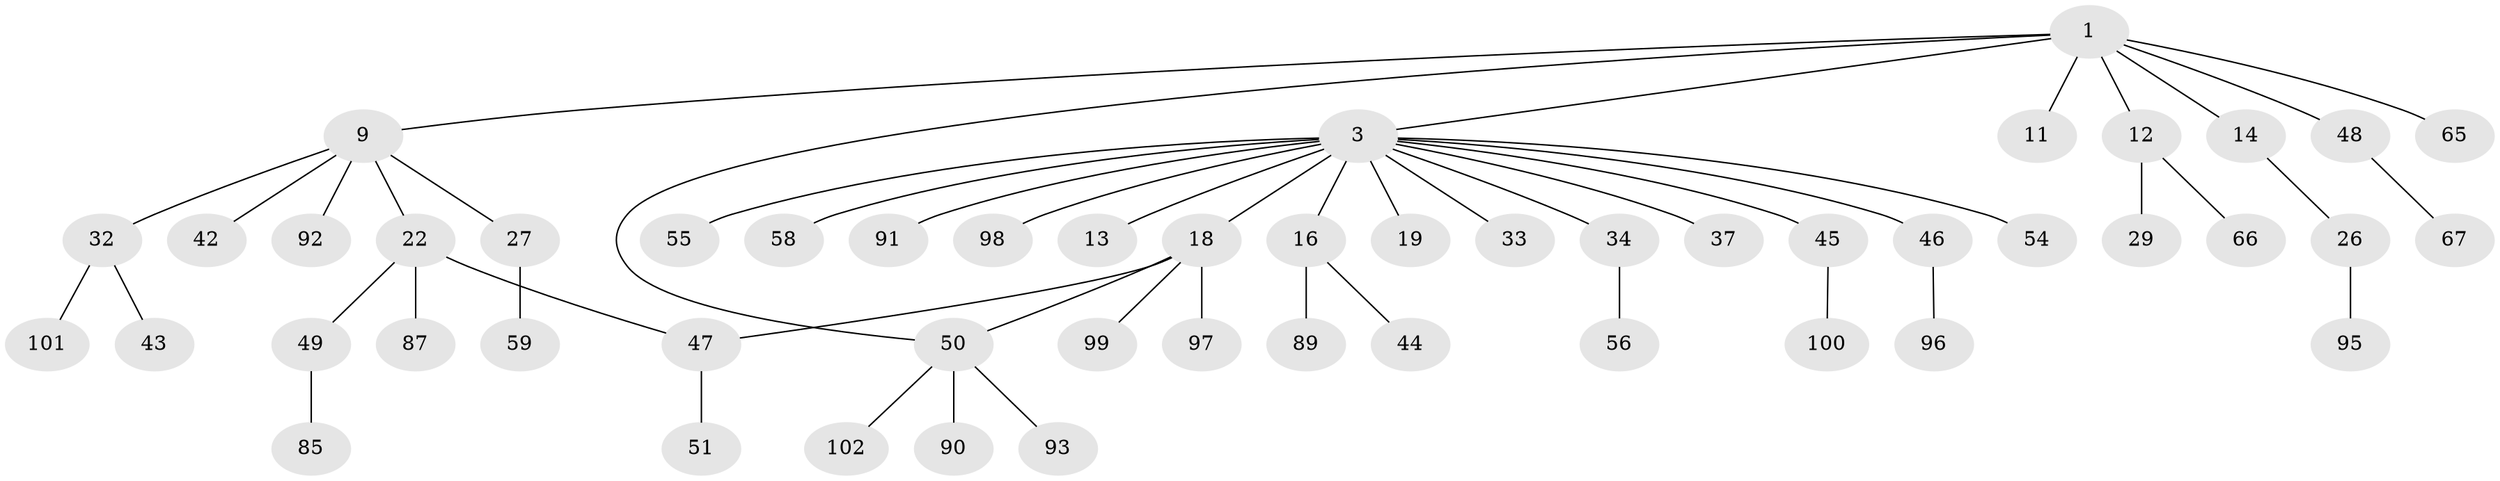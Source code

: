 // original degree distribution, {6: 0.019417475728155338, 2: 0.2621359223300971, 7: 0.019417475728155338, 3: 0.11650485436893204, 5: 0.038834951456310676, 1: 0.4854368932038835, 4: 0.05825242718446602}
// Generated by graph-tools (version 1.1) at 2025/13/03/09/25 04:13:33]
// undirected, 51 vertices, 52 edges
graph export_dot {
graph [start="1"]
  node [color=gray90,style=filled];
  1 [super="+2+5+10"];
  3 [super="+7+4"];
  9 [super="+15"];
  11 [super="+40"];
  12;
  13 [super="+24+52"];
  14;
  16 [super="+28+21+25+57"];
  18 [super="+77+72+39+30"];
  19 [super="+68"];
  22 [super="+41+35"];
  26 [super="+74+69"];
  27;
  29;
  32 [super="+73+75+36"];
  33 [super="+53"];
  34;
  37;
  42;
  43;
  44;
  45 [super="+83"];
  46 [super="+79"];
  47 [super="+71"];
  48;
  49;
  50 [super="+103+61+63+88"];
  51;
  54;
  55 [super="+60"];
  56;
  58;
  59;
  65;
  66 [super="+81"];
  67 [super="+86+70"];
  85;
  87;
  89;
  90;
  91;
  92;
  93;
  95;
  96;
  97;
  98;
  99;
  100;
  101;
  102;
  1 -- 11;
  1 -- 12;
  1 -- 50;
  1 -- 3;
  1 -- 65;
  1 -- 9;
  1 -- 48;
  1 -- 14;
  3 -- 18 [weight=2];
  3 -- 37;
  3 -- 55;
  3 -- 91;
  3 -- 16;
  3 -- 33;
  3 -- 58;
  3 -- 34;
  3 -- 98;
  3 -- 13;
  3 -- 46;
  3 -- 45;
  3 -- 19;
  3 -- 54;
  9 -- 22;
  9 -- 42;
  9 -- 32;
  9 -- 27;
  9 -- 92;
  12 -- 29;
  12 -- 66;
  14 -- 26;
  16 -- 89;
  16 -- 44;
  18 -- 99;
  18 -- 97;
  18 -- 47;
  18 -- 50;
  22 -- 47;
  22 -- 49;
  22 -- 87;
  26 -- 95;
  27 -- 59;
  32 -- 43;
  32 -- 101;
  34 -- 56;
  45 -- 100;
  46 -- 96;
  47 -- 51;
  48 -- 67;
  49 -- 85;
  50 -- 102;
  50 -- 93;
  50 -- 90;
}
